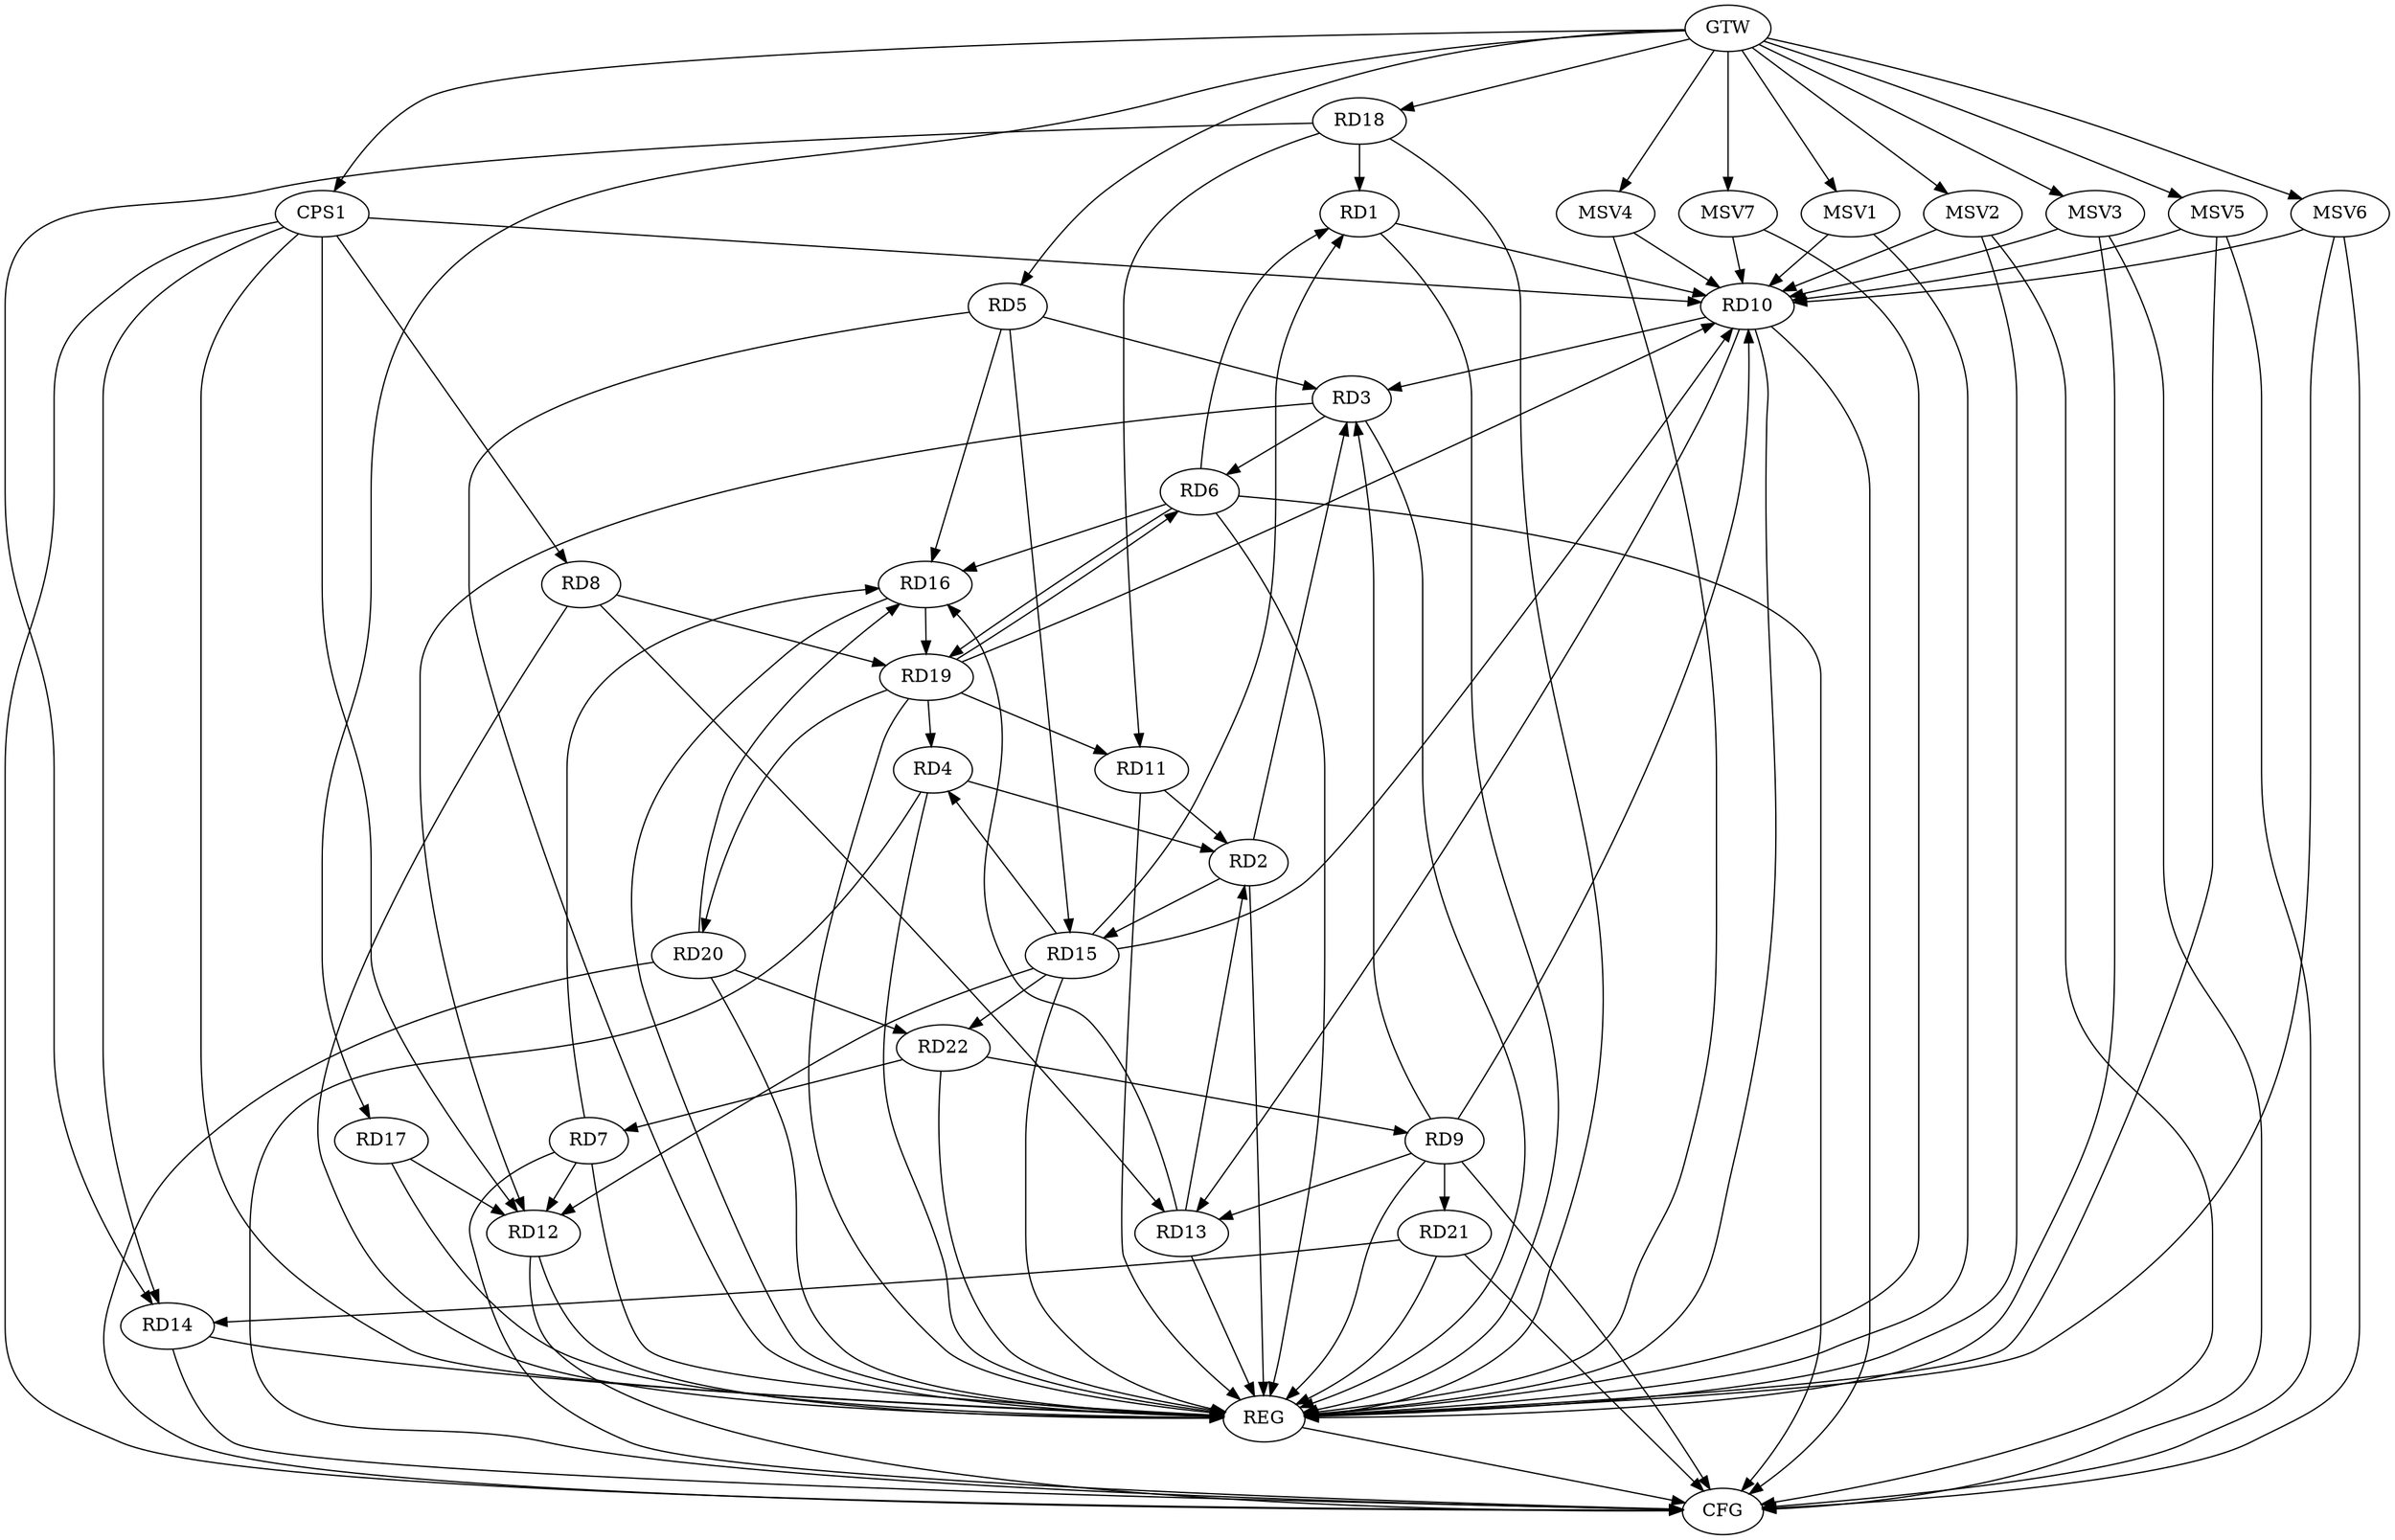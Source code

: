 strict digraph G {
  RD1 [ label="RD1" ];
  RD2 [ label="RD2" ];
  RD3 [ label="RD3" ];
  RD4 [ label="RD4" ];
  RD5 [ label="RD5" ];
  RD6 [ label="RD6" ];
  RD7 [ label="RD7" ];
  RD8 [ label="RD8" ];
  RD9 [ label="RD9" ];
  RD10 [ label="RD10" ];
  RD11 [ label="RD11" ];
  RD12 [ label="RD12" ];
  RD13 [ label="RD13" ];
  RD14 [ label="RD14" ];
  RD15 [ label="RD15" ];
  RD16 [ label="RD16" ];
  RD17 [ label="RD17" ];
  RD18 [ label="RD18" ];
  RD19 [ label="RD19" ];
  RD20 [ label="RD20" ];
  RD21 [ label="RD21" ];
  RD22 [ label="RD22" ];
  CPS1 [ label="CPS1" ];
  GTW [ label="GTW" ];
  REG [ label="REG" ];
  CFG [ label="CFG" ];
  MSV1 [ label="MSV1" ];
  MSV2 [ label="MSV2" ];
  MSV3 [ label="MSV3" ];
  MSV4 [ label="MSV4" ];
  MSV5 [ label="MSV5" ];
  MSV6 [ label="MSV6" ];
  MSV7 [ label="MSV7" ];
  RD6 -> RD1;
  RD1 -> RD10;
  RD15 -> RD1;
  RD18 -> RD1;
  RD2 -> RD3;
  RD4 -> RD2;
  RD11 -> RD2;
  RD13 -> RD2;
  RD2 -> RD15;
  RD5 -> RD3;
  RD3 -> RD6;
  RD9 -> RD3;
  RD10 -> RD3;
  RD3 -> RD12;
  RD15 -> RD4;
  RD19 -> RD4;
  RD5 -> RD15;
  RD5 -> RD16;
  RD6 -> RD16;
  RD6 -> RD19;
  RD19 -> RD6;
  RD7 -> RD12;
  RD7 -> RD16;
  RD22 -> RD7;
  RD8 -> RD13;
  RD8 -> RD19;
  RD9 -> RD10;
  RD9 -> RD13;
  RD9 -> RD21;
  RD22 -> RD9;
  RD10 -> RD13;
  RD15 -> RD10;
  RD19 -> RD10;
  RD18 -> RD11;
  RD19 -> RD11;
  RD15 -> RD12;
  RD17 -> RD12;
  RD13 -> RD16;
  RD18 -> RD14;
  RD21 -> RD14;
  RD15 -> RD22;
  RD16 -> RD19;
  RD20 -> RD16;
  RD19 -> RD20;
  RD20 -> RD22;
  CPS1 -> RD12;
  CPS1 -> RD14;
  CPS1 -> RD8;
  CPS1 -> RD10;
  GTW -> RD5;
  GTW -> RD17;
  GTW -> RD18;
  GTW -> CPS1;
  RD1 -> REG;
  RD2 -> REG;
  RD3 -> REG;
  RD4 -> REG;
  RD5 -> REG;
  RD6 -> REG;
  RD7 -> REG;
  RD8 -> REG;
  RD9 -> REG;
  RD10 -> REG;
  RD11 -> REG;
  RD12 -> REG;
  RD13 -> REG;
  RD14 -> REG;
  RD15 -> REG;
  RD16 -> REG;
  RD17 -> REG;
  RD18 -> REG;
  RD19 -> REG;
  RD20 -> REG;
  RD21 -> REG;
  RD22 -> REG;
  CPS1 -> REG;
  RD10 -> CFG;
  RD6 -> CFG;
  RD7 -> CFG;
  RD21 -> CFG;
  RD12 -> CFG;
  RD4 -> CFG;
  RD14 -> CFG;
  RD20 -> CFG;
  CPS1 -> CFG;
  RD9 -> CFG;
  REG -> CFG;
  MSV1 -> RD10;
  GTW -> MSV1;
  MSV1 -> REG;
  MSV2 -> RD10;
  MSV3 -> RD10;
  GTW -> MSV2;
  MSV2 -> REG;
  MSV2 -> CFG;
  GTW -> MSV3;
  MSV3 -> REG;
  MSV3 -> CFG;
  MSV4 -> RD10;
  GTW -> MSV4;
  MSV4 -> REG;
  MSV5 -> RD10;
  MSV6 -> RD10;
  GTW -> MSV5;
  MSV5 -> REG;
  MSV5 -> CFG;
  GTW -> MSV6;
  MSV6 -> REG;
  MSV6 -> CFG;
  MSV7 -> RD10;
  GTW -> MSV7;
  MSV7 -> REG;
}
